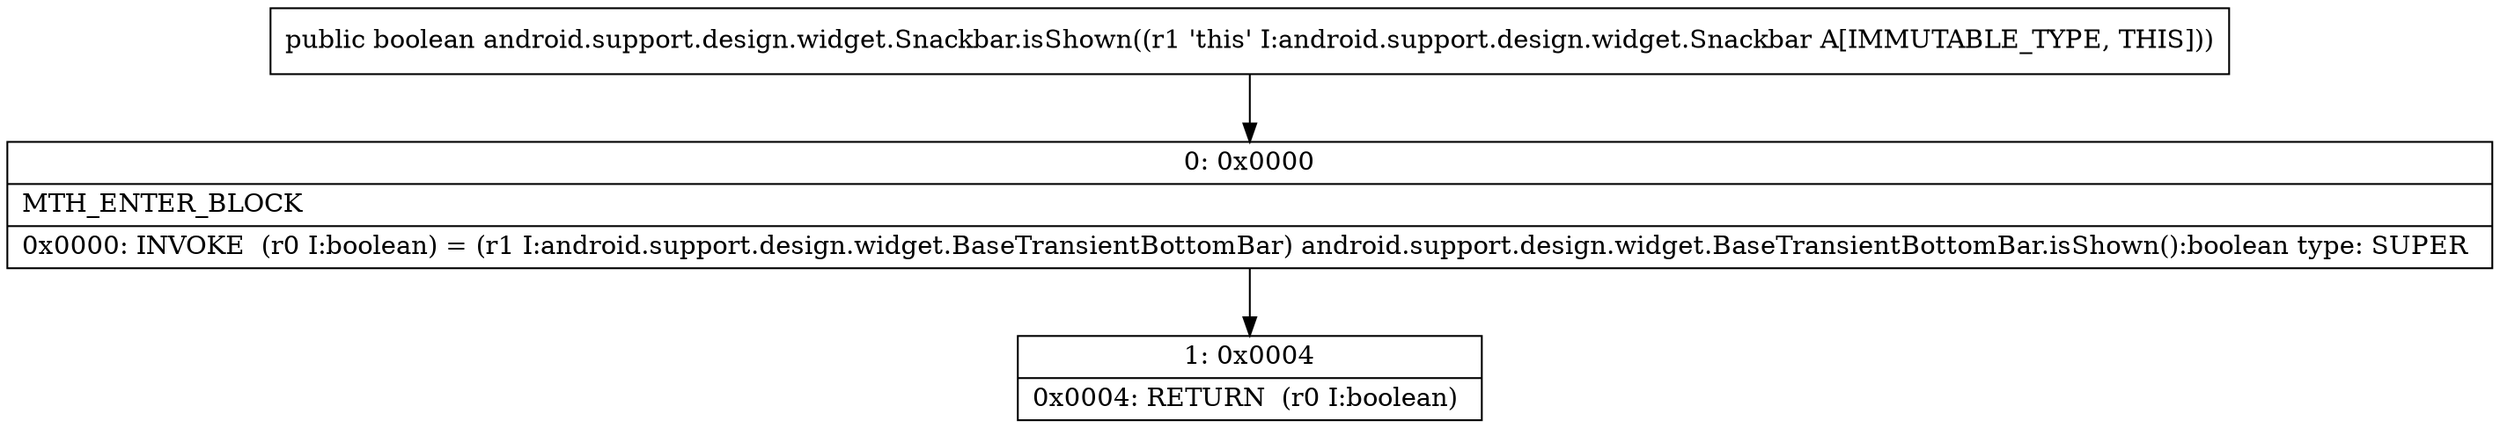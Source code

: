 digraph "CFG forandroid.support.design.widget.Snackbar.isShown()Z" {
Node_0 [shape=record,label="{0\:\ 0x0000|MTH_ENTER_BLOCK\l|0x0000: INVOKE  (r0 I:boolean) = (r1 I:android.support.design.widget.BaseTransientBottomBar) android.support.design.widget.BaseTransientBottomBar.isShown():boolean type: SUPER \l}"];
Node_1 [shape=record,label="{1\:\ 0x0004|0x0004: RETURN  (r0 I:boolean) \l}"];
MethodNode[shape=record,label="{public boolean android.support.design.widget.Snackbar.isShown((r1 'this' I:android.support.design.widget.Snackbar A[IMMUTABLE_TYPE, THIS])) }"];
MethodNode -> Node_0;
Node_0 -> Node_1;
}


